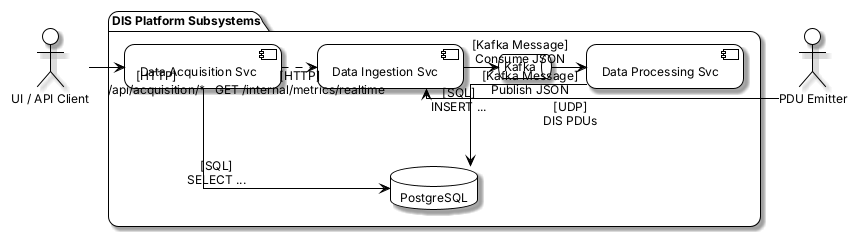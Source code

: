 @startuml
!theme plain
skinparam componentStyle uml2
skinparam Linetype ortho
skinparam defaultFontName "Inter"
skinparam defaultFontSize 12
skinparam roundcorner 20
skinparam shadowing true

' Define external actors that interact with the system
actor "UI / API Client" as UI_Client
actor "PDU Emitter" as PDU_Emitter

' Define the system boundary and its internal components
package "DIS Platform Subsystems" {
  component "Data Acquisition Svc" as ACQ
  component "Data Ingestion Svc" as ING
  component "Data Processing Svc" as PROC
  queue "Kafka" as KAFKA
  database "PostgreSQL" as DB
}

' Define the interactions between actors and subsystems
UI_Client -> ACQ : [HTTP]\n/api/acquisition/*
PDU_Emitter -> ING : [UDP]\nDIS PDUs

' Define the interactions between internal subsystems
ACQ --> DB : [SQL]\nSELECT ...
ACQ .> ING : [HTTP]\nGET /internal/metrics/realtime
ING -> KAFKA : [Kafka Message]\nPublish JSON
KAFKA -> PROC : [Kafka Message]\nConsume JSON
PROC --> DB : [SQL]\nINSERT ...
@enduml